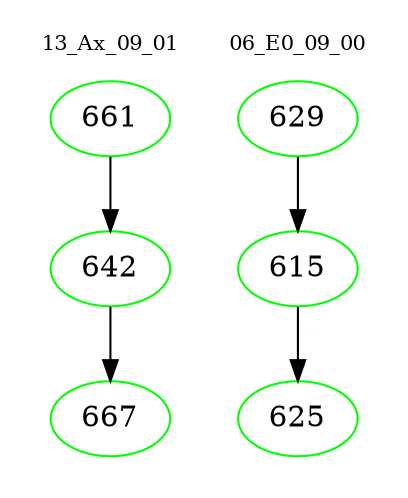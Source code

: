 digraph{
subgraph cluster_0 {
color = white
label = "13_Ax_09_01";
fontsize=10;
T0_661 [label="661", color="green"]
T0_661 -> T0_642 [color="black"]
T0_642 [label="642", color="green"]
T0_642 -> T0_667 [color="black"]
T0_667 [label="667", color="green"]
}
subgraph cluster_1 {
color = white
label = "06_E0_09_00";
fontsize=10;
T1_629 [label="629", color="green"]
T1_629 -> T1_615 [color="black"]
T1_615 [label="615", color="green"]
T1_615 -> T1_625 [color="black"]
T1_625 [label="625", color="green"]
}
}
